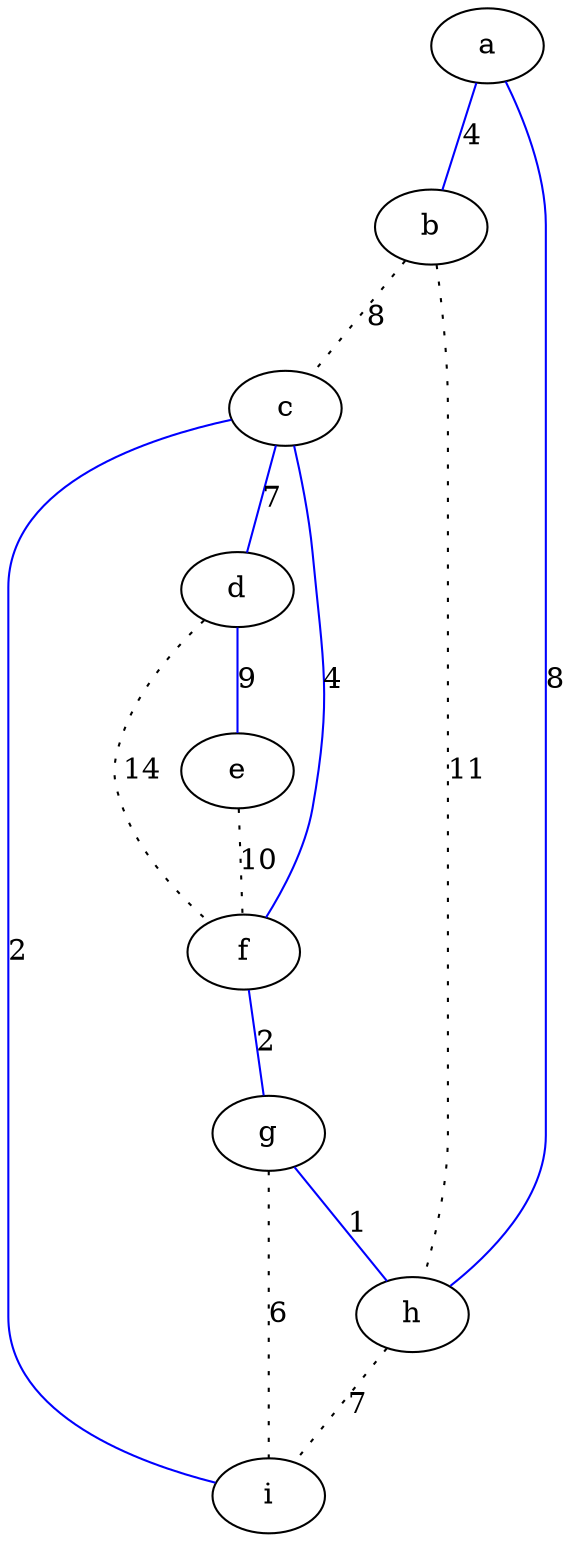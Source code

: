 graph G {
// nodes
a;
b;
c;
d;
e;
f;
g;
h;
i;
// edges
a -- b [label="4",color=blue];
a -- h [label="8",color=blue];
b -- c [label="8",style=dotted];
b -- h [label="11",style=dotted];
c -- d [label="7",color=blue];
c -- f [label="4",color=blue];
c -- i [label="2",color=blue];
d -- e [label="9",color=blue];
d -- f [label="14",style=dotted];
e -- f [label="10",style=dotted];
f -- g [label="2",color=blue];
g -- i [label="6",style=dotted];
g -- h [label="1",color=blue];
h -- i [label="7",style=dotted];
}
